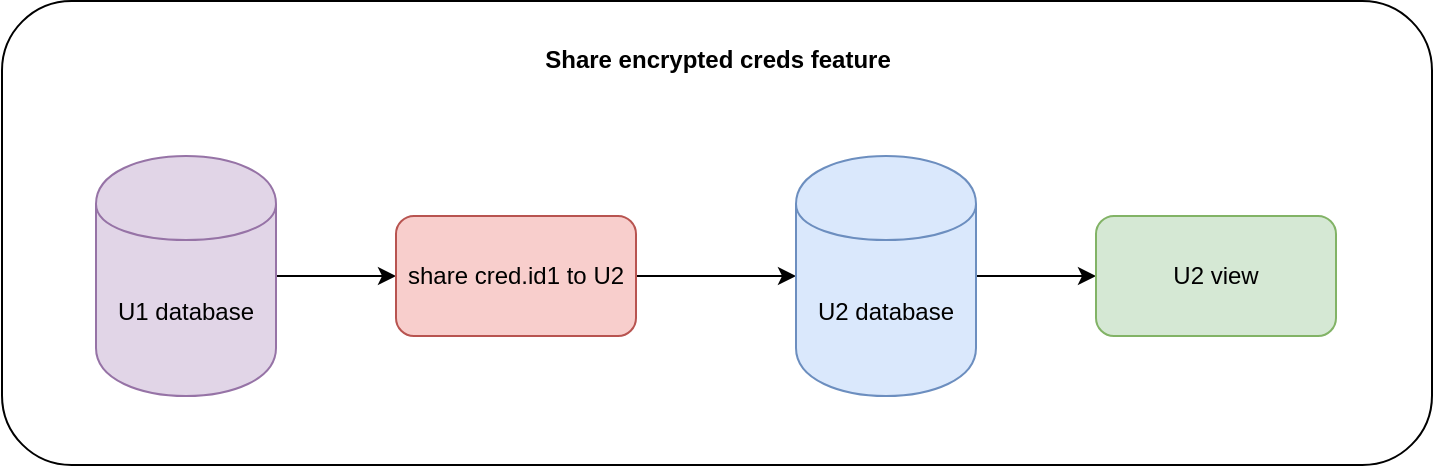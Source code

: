 <mxfile version="12.2.4"><diagram id="zd37jhPUl7fW35NDMjev"><mxGraphModel dx="976" dy="502" grid="0" gridSize="10" guides="1" tooltips="1" connect="1" arrows="1" fold="1" page="0" pageScale="1" pageWidth="850" pageHeight="1100" math="0" shadow="0"><root><mxCell id="0"/><mxCell id="1" parent="0"/><mxCell id="7" style="edgeStyle=orthogonalEdgeStyle;rounded=0;orthogonalLoop=1;jettySize=auto;html=1;" edge="1" parent="1" source="2" target="3"><mxGeometry relative="1" as="geometry"/></mxCell><mxCell id="2" value="U1 database" style="shape=cylinder;whiteSpace=wrap;html=1;boundedLbl=1;backgroundOutline=1;fillColor=#e1d5e7;strokeColor=#9673a6;" vertex="1" parent="1"><mxGeometry x="100" y="100" width="90" height="120" as="geometry"/></mxCell><mxCell id="8" style="edgeStyle=orthogonalEdgeStyle;rounded=0;orthogonalLoop=1;jettySize=auto;html=1;" edge="1" parent="1" source="3" target="5"><mxGeometry relative="1" as="geometry"/></mxCell><mxCell id="3" value="share cred.id1 to U2" style="rounded=1;whiteSpace=wrap;html=1;fillColor=#f8cecc;strokeColor=#b85450;" vertex="1" parent="1"><mxGeometry x="250" y="130" width="120" height="60" as="geometry"/></mxCell><mxCell id="9" value="" style="edgeStyle=orthogonalEdgeStyle;rounded=0;orthogonalLoop=1;jettySize=auto;html=1;" edge="1" parent="1" source="5" target="6"><mxGeometry relative="1" as="geometry"/></mxCell><mxCell id="5" value="U2 database" style="shape=cylinder;whiteSpace=wrap;html=1;boundedLbl=1;backgroundOutline=1;fillColor=#dae8fc;strokeColor=#6c8ebf;" vertex="1" parent="1"><mxGeometry x="450" y="100" width="90" height="120" as="geometry"/></mxCell><mxCell id="6" value="U2 view" style="rounded=1;whiteSpace=wrap;html=1;fillColor=#d5e8d4;strokeColor=#82b366;" vertex="1" parent="1"><mxGeometry x="600" y="130" width="120" height="60" as="geometry"/></mxCell><mxCell id="10" value="" style="rounded=1;whiteSpace=wrap;html=1;fillColor=none;" vertex="1" parent="1"><mxGeometry x="53" y="22.5" width="715" height="232" as="geometry"/></mxCell><mxCell id="11" value="&lt;b&gt;Share encrypted creds feature&lt;/b&gt;" style="text;html=1;strokeColor=none;fillColor=none;align=center;verticalAlign=middle;whiteSpace=wrap;rounded=0;" vertex="1" parent="1"><mxGeometry x="202.5" y="41.5" width="416" height="20" as="geometry"/></mxCell></root></mxGraphModel></diagram></mxfile>